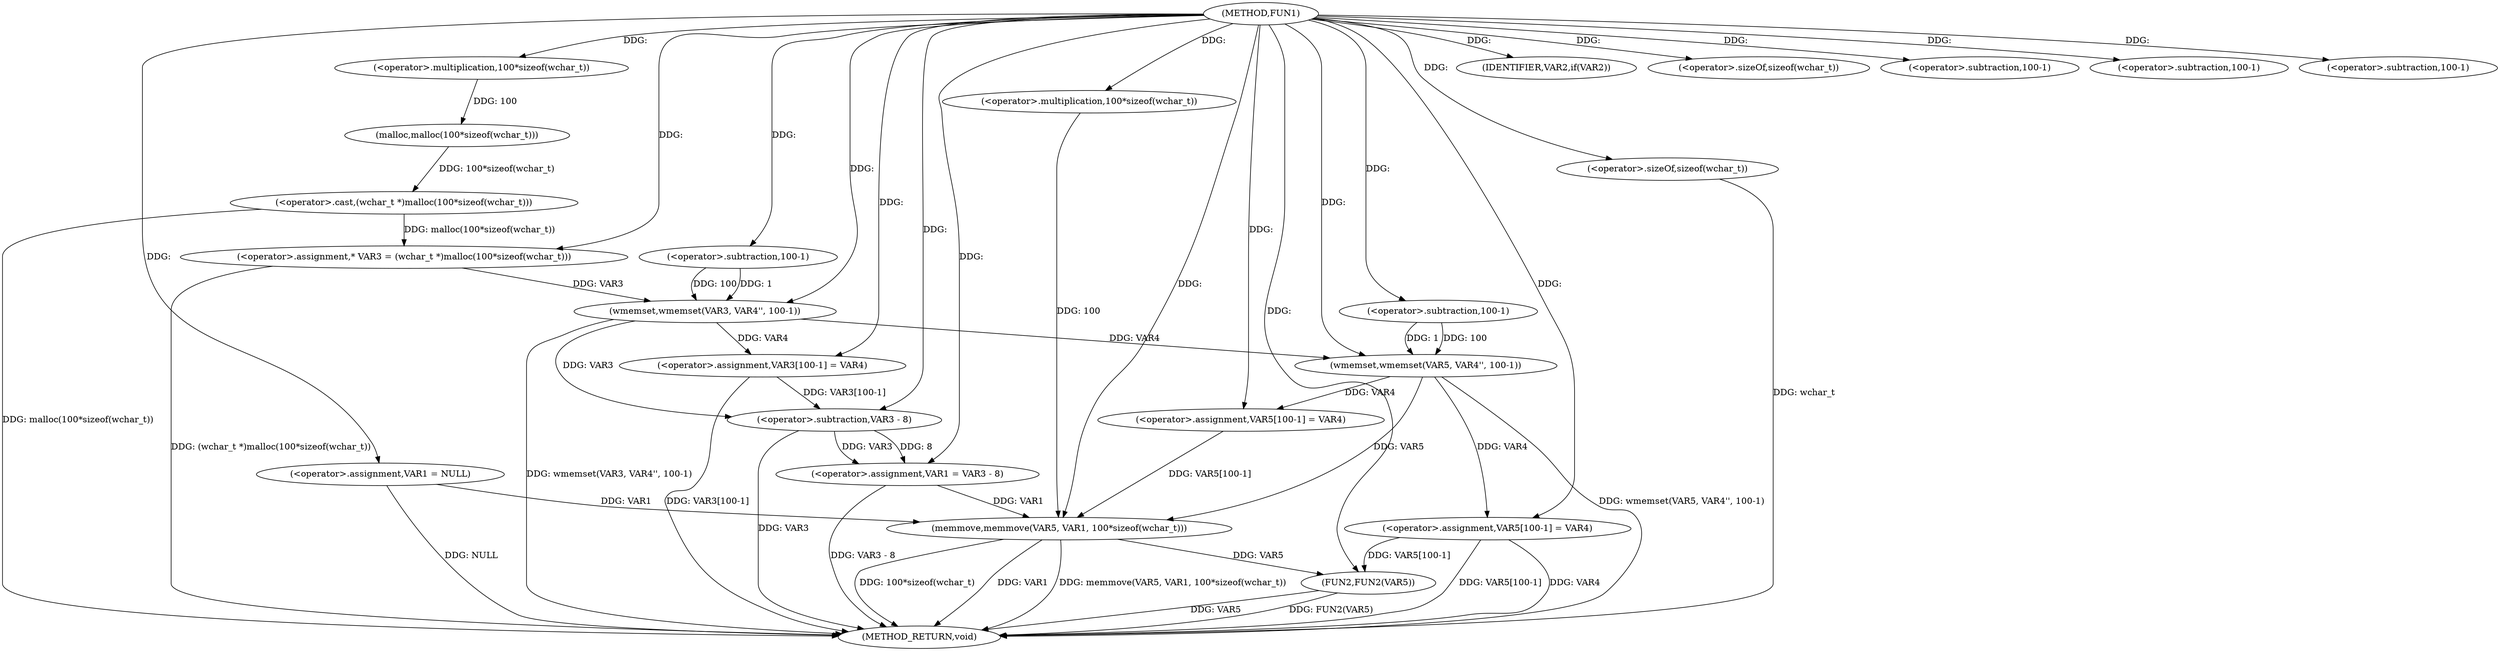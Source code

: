 digraph FUN1 {  
"1000100" [label = "(METHOD,FUN1)" ]
"1000169" [label = "(METHOD_RETURN,void)" ]
"1000103" [label = "(<operator>.assignment,VAR1 = NULL)" ]
"1000107" [label = "(IDENTIFIER,VAR2,if(VAR2))" ]
"1000111" [label = "(<operator>.assignment,* VAR3 = (wchar_t *)malloc(100*sizeof(wchar_t)))" ]
"1000113" [label = "(<operator>.cast,(wchar_t *)malloc(100*sizeof(wchar_t)))" ]
"1000115" [label = "(malloc,malloc(100*sizeof(wchar_t)))" ]
"1000116" [label = "(<operator>.multiplication,100*sizeof(wchar_t))" ]
"1000118" [label = "(<operator>.sizeOf,sizeof(wchar_t))" ]
"1000120" [label = "(wmemset,wmemset(VAR3, VAR4'', 100-1))" ]
"1000123" [label = "(<operator>.subtraction,100-1)" ]
"1000126" [label = "(<operator>.assignment,VAR3[100-1] = VAR4)" ]
"1000129" [label = "(<operator>.subtraction,100-1)" ]
"1000133" [label = "(<operator>.assignment,VAR1 = VAR3 - 8)" ]
"1000135" [label = "(<operator>.subtraction,VAR3 - 8)" ]
"1000140" [label = "(wmemset,wmemset(VAR5, VAR4'', 100-1))" ]
"1000143" [label = "(<operator>.subtraction,100-1)" ]
"1000146" [label = "(<operator>.assignment,VAR5[100-1] = VAR4)" ]
"1000149" [label = "(<operator>.subtraction,100-1)" ]
"1000153" [label = "(memmove,memmove(VAR5, VAR1, 100*sizeof(wchar_t)))" ]
"1000156" [label = "(<operator>.multiplication,100*sizeof(wchar_t))" ]
"1000158" [label = "(<operator>.sizeOf,sizeof(wchar_t))" ]
"1000160" [label = "(<operator>.assignment,VAR5[100-1] = VAR4)" ]
"1000163" [label = "(<operator>.subtraction,100-1)" ]
"1000167" [label = "(FUN2,FUN2(VAR5))" ]
  "1000158" -> "1000169"  [ label = "DDG: wchar_t"] 
  "1000103" -> "1000169"  [ label = "DDG: NULL"] 
  "1000113" -> "1000169"  [ label = "DDG: malloc(100*sizeof(wchar_t))"] 
  "1000135" -> "1000169"  [ label = "DDG: VAR3"] 
  "1000153" -> "1000169"  [ label = "DDG: 100*sizeof(wchar_t)"] 
  "1000167" -> "1000169"  [ label = "DDG: VAR5"] 
  "1000160" -> "1000169"  [ label = "DDG: VAR4"] 
  "1000140" -> "1000169"  [ label = "DDG: wmemset(VAR5, VAR4'', 100-1)"] 
  "1000153" -> "1000169"  [ label = "DDG: VAR1"] 
  "1000167" -> "1000169"  [ label = "DDG: FUN2(VAR5)"] 
  "1000126" -> "1000169"  [ label = "DDG: VAR3[100-1]"] 
  "1000153" -> "1000169"  [ label = "DDG: memmove(VAR5, VAR1, 100*sizeof(wchar_t))"] 
  "1000133" -> "1000169"  [ label = "DDG: VAR3 - 8"] 
  "1000111" -> "1000169"  [ label = "DDG: (wchar_t *)malloc(100*sizeof(wchar_t))"] 
  "1000120" -> "1000169"  [ label = "DDG: wmemset(VAR3, VAR4'', 100-1)"] 
  "1000160" -> "1000169"  [ label = "DDG: VAR5[100-1]"] 
  "1000100" -> "1000103"  [ label = "DDG: "] 
  "1000100" -> "1000107"  [ label = "DDG: "] 
  "1000113" -> "1000111"  [ label = "DDG: malloc(100*sizeof(wchar_t))"] 
  "1000100" -> "1000111"  [ label = "DDG: "] 
  "1000115" -> "1000113"  [ label = "DDG: 100*sizeof(wchar_t)"] 
  "1000116" -> "1000115"  [ label = "DDG: 100"] 
  "1000100" -> "1000116"  [ label = "DDG: "] 
  "1000100" -> "1000118"  [ label = "DDG: "] 
  "1000111" -> "1000120"  [ label = "DDG: VAR3"] 
  "1000100" -> "1000120"  [ label = "DDG: "] 
  "1000123" -> "1000120"  [ label = "DDG: 100"] 
  "1000123" -> "1000120"  [ label = "DDG: 1"] 
  "1000100" -> "1000123"  [ label = "DDG: "] 
  "1000120" -> "1000126"  [ label = "DDG: VAR4"] 
  "1000100" -> "1000126"  [ label = "DDG: "] 
  "1000100" -> "1000129"  [ label = "DDG: "] 
  "1000135" -> "1000133"  [ label = "DDG: VAR3"] 
  "1000135" -> "1000133"  [ label = "DDG: 8"] 
  "1000100" -> "1000133"  [ label = "DDG: "] 
  "1000120" -> "1000135"  [ label = "DDG: VAR3"] 
  "1000126" -> "1000135"  [ label = "DDG: VAR3[100-1]"] 
  "1000100" -> "1000135"  [ label = "DDG: "] 
  "1000100" -> "1000140"  [ label = "DDG: "] 
  "1000120" -> "1000140"  [ label = "DDG: VAR4"] 
  "1000143" -> "1000140"  [ label = "DDG: 100"] 
  "1000143" -> "1000140"  [ label = "DDG: 1"] 
  "1000100" -> "1000143"  [ label = "DDG: "] 
  "1000140" -> "1000146"  [ label = "DDG: VAR4"] 
  "1000100" -> "1000146"  [ label = "DDG: "] 
  "1000100" -> "1000149"  [ label = "DDG: "] 
  "1000140" -> "1000153"  [ label = "DDG: VAR5"] 
  "1000146" -> "1000153"  [ label = "DDG: VAR5[100-1]"] 
  "1000100" -> "1000153"  [ label = "DDG: "] 
  "1000103" -> "1000153"  [ label = "DDG: VAR1"] 
  "1000133" -> "1000153"  [ label = "DDG: VAR1"] 
  "1000156" -> "1000153"  [ label = "DDG: 100"] 
  "1000100" -> "1000156"  [ label = "DDG: "] 
  "1000100" -> "1000158"  [ label = "DDG: "] 
  "1000100" -> "1000160"  [ label = "DDG: "] 
  "1000140" -> "1000160"  [ label = "DDG: VAR4"] 
  "1000100" -> "1000163"  [ label = "DDG: "] 
  "1000153" -> "1000167"  [ label = "DDG: VAR5"] 
  "1000160" -> "1000167"  [ label = "DDG: VAR5[100-1]"] 
  "1000100" -> "1000167"  [ label = "DDG: "] 
}
